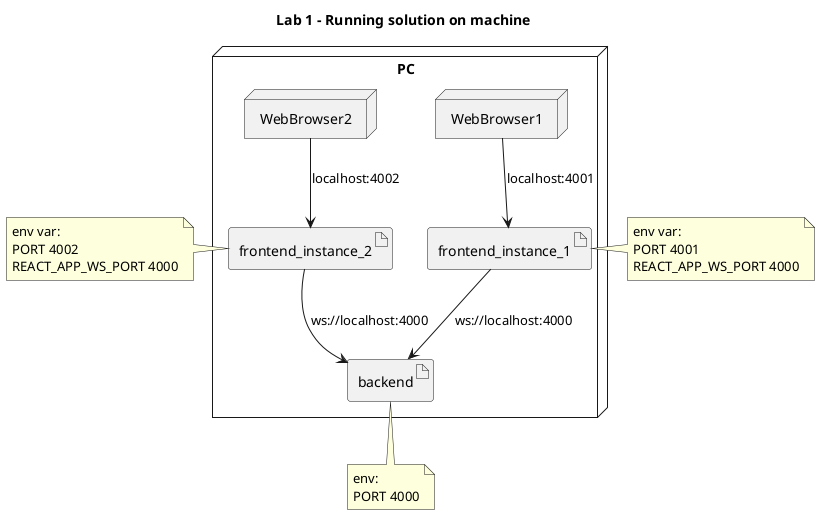 @startuml
title "Lab 1 - Running solution on machine"
node PC {
    artifact backend
    node WebBrowser1
    node WebBrowser2

    artifact frontend_instance_1
    artifact frontend_instance_2
}

WebBrowser1 --> frontend_instance_1: localhost:4001
WebBrowser2 --> frontend_instance_2: localhost:4002
frontend_instance_1 --> backend: ws://localhost:4000
frontend_instance_2 --> backend: ws://localhost:4000


note left of frontend_instance_2
env var:
PORT 4002
REACT_APP_WS_PORT 4000
endnote

note bottom of backend
env:
PORT 4000
endnote

note right of frontend_instance_1
env var:
PORT 4001
REACT_APP_WS_PORT 4000
endnote


@enduml